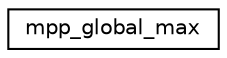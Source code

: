 digraph "Graphical Class Hierarchy"
{
 // INTERACTIVE_SVG=YES
 // LATEX_PDF_SIZE
  edge [fontname="Helvetica",fontsize="10",labelfontname="Helvetica",labelfontsize="10"];
  node [fontname="Helvetica",fontsize="10",shape=record];
  rankdir="LR";
  Node0 [label="mpp_global_max",height=0.2,width=0.4,color="black", fillcolor="white", style="filled",URL="$interfacempp__domains__mod_1_1mpp__global__max.html",tooltip="Global max/min of domain-decomposed arrays.  mpp_global_max is used to get the maximum value of a dom..."];
}
